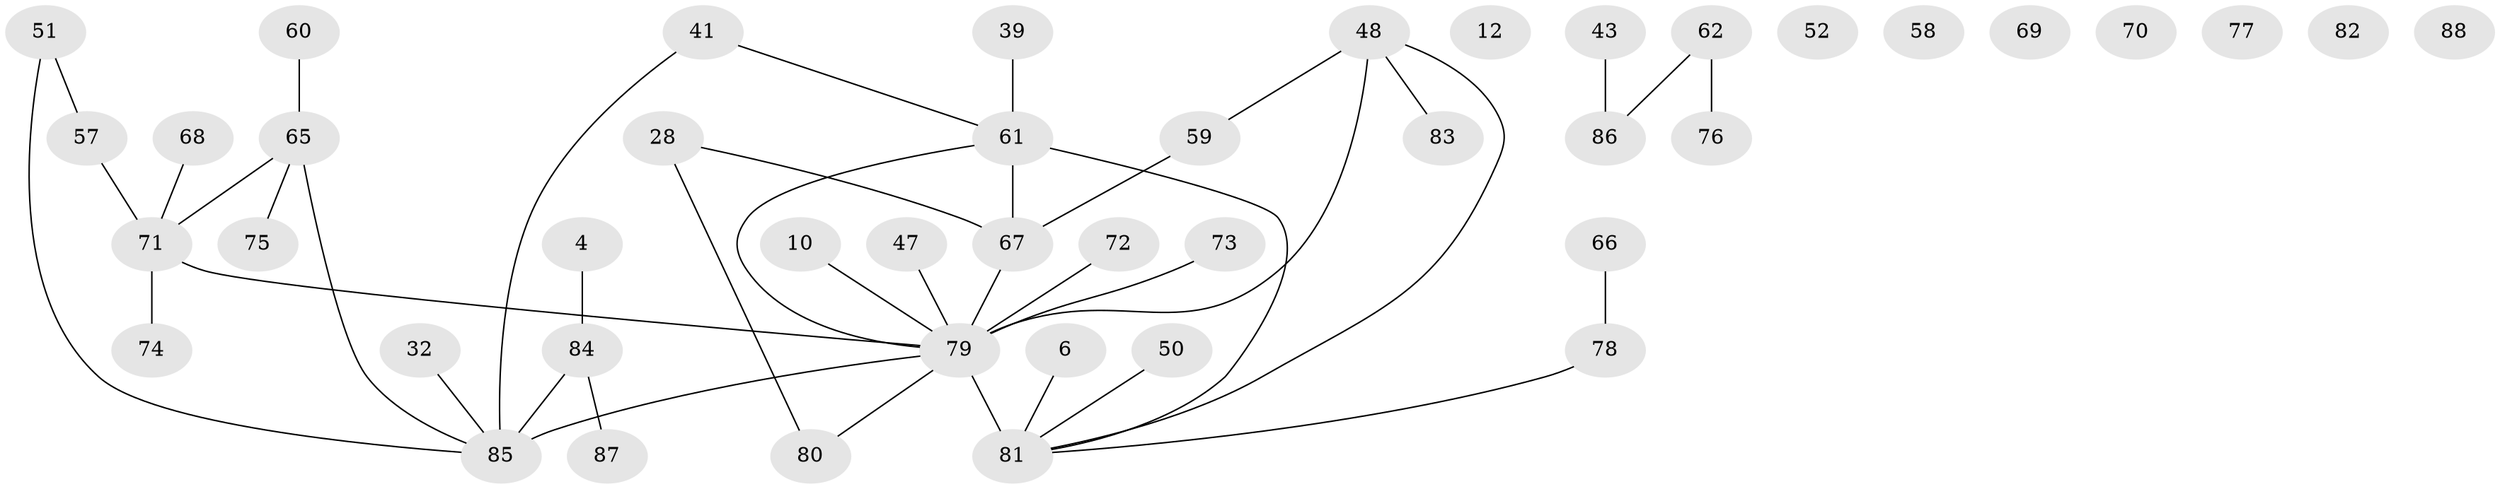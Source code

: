 // original degree distribution, {1: 0.3181818181818182, 5: 0.06818181818181818, 2: 0.25, 0: 0.07954545454545454, 4: 0.10227272727272728, 3: 0.1590909090909091, 6: 0.022727272727272728}
// Generated by graph-tools (version 1.1) at 2025/43/03/04/25 21:43:17]
// undirected, 44 vertices, 42 edges
graph export_dot {
graph [start="1"]
  node [color=gray90,style=filled];
  4;
  6;
  10;
  12;
  28 [super="+18"];
  32;
  39;
  41 [super="+7+40"];
  43;
  47;
  48 [super="+24+31"];
  50;
  51;
  52 [super="+5+22"];
  57;
  58;
  59;
  60;
  61;
  62;
  65 [super="+45"];
  66;
  67 [super="+55"];
  68;
  69;
  70;
  71 [super="+36"];
  72;
  73;
  74;
  75;
  76;
  77;
  78;
  79 [super="+34+27+42+38+64"];
  80 [super="+8+20"];
  81 [super="+53+33+56"];
  82;
  83;
  84;
  85 [super="+46+26"];
  86 [super="+14"];
  87;
  88;
  4 -- 84;
  6 -- 81;
  10 -- 79;
  28 -- 80 [weight=2];
  28 -- 67;
  32 -- 85;
  39 -- 61;
  41 -- 61;
  41 -- 85;
  43 -- 86;
  47 -- 79;
  48 -- 79;
  48 -- 81;
  48 -- 83;
  48 -- 59;
  50 -- 81;
  51 -- 57;
  51 -- 85;
  57 -- 71;
  59 -- 67;
  60 -- 65;
  61 -- 67 [weight=2];
  61 -- 79;
  61 -- 81;
  62 -- 76;
  62 -- 86;
  65 -- 85;
  65 -- 71;
  65 -- 75;
  66 -- 78;
  67 -- 79 [weight=2];
  68 -- 71;
  71 -- 74;
  71 -- 79;
  72 -- 79;
  73 -- 79;
  78 -- 81;
  79 -- 80 [weight=2];
  79 -- 85 [weight=2];
  79 -- 81 [weight=5];
  84 -- 87;
  84 -- 85 [weight=2];
}
